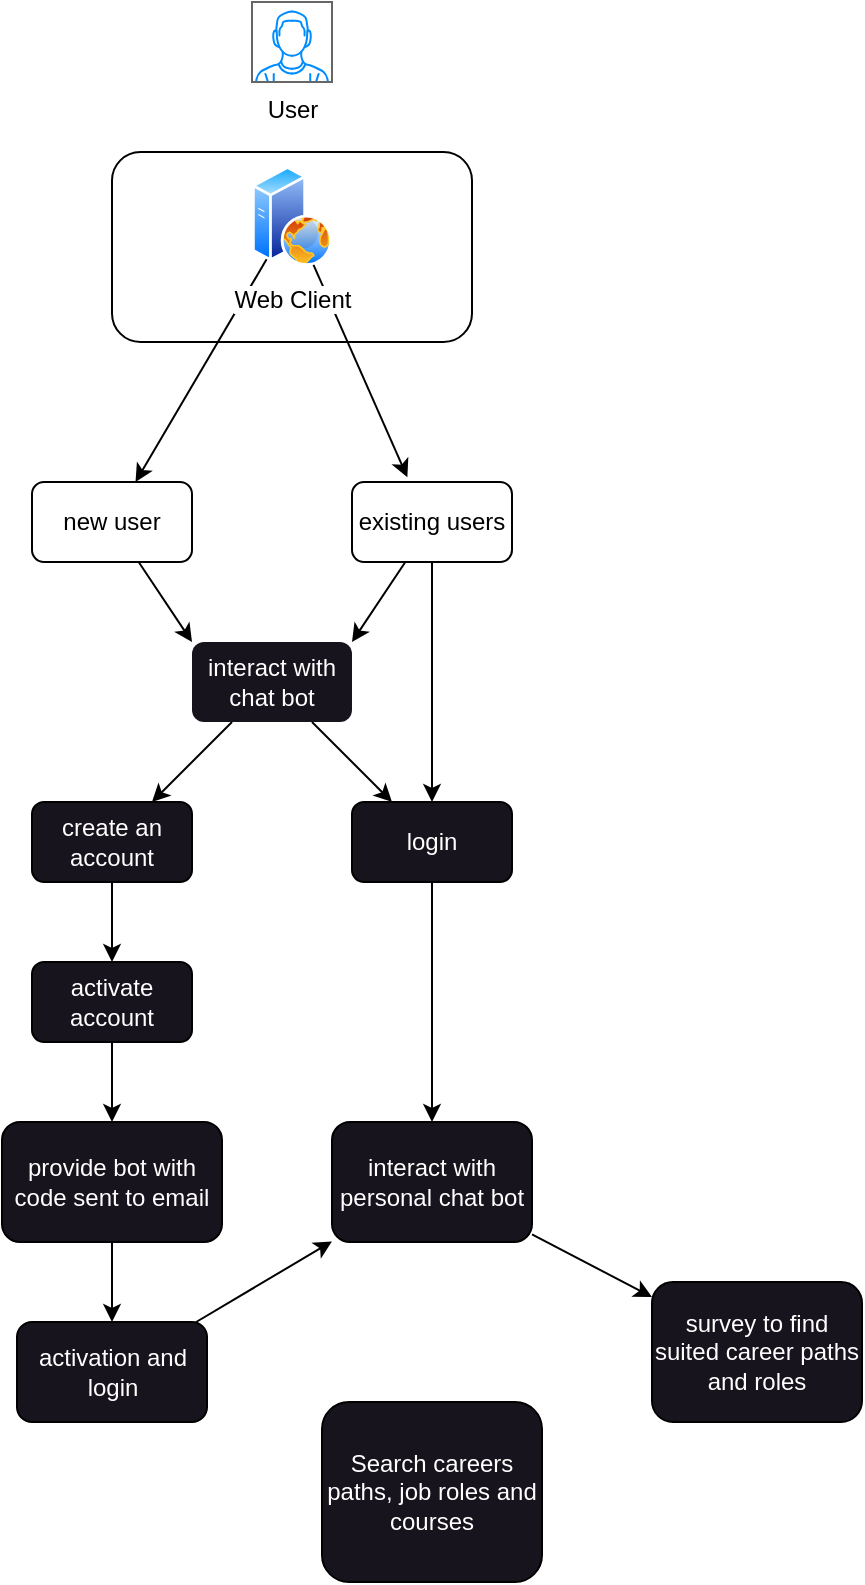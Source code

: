 <mxfile version="22.0.3" type="device">
  <diagram id="5J2n-HVY8NSB8V7LurG0" name="Page-1">
    <mxGraphModel dx="761" dy="1709" grid="1" gridSize="10" guides="1" tooltips="1" connect="1" arrows="1" fold="1" page="1" pageScale="1" pageWidth="827" pageHeight="1169" math="0" shadow="0">
      <root>
        <mxCell id="0" />
        <mxCell id="1" parent="0" />
        <mxCell id="2" value="User" style="verticalLabelPosition=bottom;shadow=0;dashed=0;align=center;html=1;verticalAlign=top;strokeWidth=1;shape=mxgraph.mockup.containers.userMale;strokeColor=#666666;strokeColor2=#008cff;" parent="1" vertex="1">
          <mxGeometry x="150" y="-1160" width="40" height="40" as="geometry" />
        </mxCell>
        <mxCell id="11" value="" style="rounded=1;whiteSpace=wrap;html=1;shadow=0;sketch=0;" parent="1" vertex="1">
          <mxGeometry x="80" y="-1085" width="180" height="95" as="geometry" />
        </mxCell>
        <mxCell id="48" style="edgeStyle=none;html=1;entryX=0;entryY=0;entryDx=0;entryDy=0;" parent="1" source="12" target="35" edge="1">
          <mxGeometry relative="1" as="geometry" />
        </mxCell>
        <mxCell id="12" value="new user" style="whiteSpace=wrap;html=1;rounded=1;shadow=0;sketch=0;" parent="1" vertex="1">
          <mxGeometry x="40" y="-920" width="80" height="40" as="geometry" />
        </mxCell>
        <mxCell id="16" value="" style="edgeStyle=none;html=1;" parent="1" source="15" target="12" edge="1">
          <mxGeometry relative="1" as="geometry" />
        </mxCell>
        <mxCell id="19" style="edgeStyle=none;html=1;entryX=0.346;entryY=-0.058;entryDx=0;entryDy=0;entryPerimeter=0;" parent="1" source="15" target="18" edge="1">
          <mxGeometry relative="1" as="geometry" />
        </mxCell>
        <mxCell id="15" value="Web Client" style="aspect=fixed;perimeter=ellipsePerimeter;html=1;align=center;shadow=0;dashed=0;spacingTop=3;image;image=img/lib/active_directory/web_server.svg;sketch=0;" parent="1" vertex="1">
          <mxGeometry x="150" y="-1078" width="40" height="50" as="geometry" />
        </mxCell>
        <mxCell id="27" value="" style="edgeStyle=none;html=1;" parent="1" source="18" target="26" edge="1">
          <mxGeometry relative="1" as="geometry" />
        </mxCell>
        <mxCell id="50" style="edgeStyle=none;html=1;entryX=1;entryY=0;entryDx=0;entryDy=0;" parent="1" source="18" target="35" edge="1">
          <mxGeometry relative="1" as="geometry" />
        </mxCell>
        <mxCell id="18" value="existing users" style="whiteSpace=wrap;html=1;rounded=1;shadow=0;sketch=0;" parent="1" vertex="1">
          <mxGeometry x="200" y="-920" width="80" height="40" as="geometry" />
        </mxCell>
        <mxCell id="25" value="" style="edgeStyle=none;html=1;" parent="1" source="20" target="24" edge="1">
          <mxGeometry relative="1" as="geometry" />
        </mxCell>
        <mxCell id="20" value="create an account" style="whiteSpace=wrap;html=1;rounded=1;shadow=0;sketch=0;fillColor=rgb(24, 20, 29);fontColor=#FFFFFF;" parent="1" vertex="1">
          <mxGeometry x="40" y="-760" width="80" height="40" as="geometry" />
        </mxCell>
        <mxCell id="45" value="" style="edgeStyle=none;html=1;" parent="1" source="24" target="43" edge="1">
          <mxGeometry relative="1" as="geometry" />
        </mxCell>
        <mxCell id="24" value="activate account" style="whiteSpace=wrap;html=1;rounded=1;shadow=0;sketch=0;fillColor=rgb(24, 20, 29);fontColor=#FFFFFF;" parent="1" vertex="1">
          <mxGeometry x="40" y="-680" width="80" height="40" as="geometry" />
        </mxCell>
        <mxCell id="30" style="edgeStyle=none;html=1;" parent="1" source="26" target="29" edge="1">
          <mxGeometry relative="1" as="geometry" />
        </mxCell>
        <mxCell id="26" value="login" style="whiteSpace=wrap;html=1;rounded=1;shadow=0;sketch=0;fillColor=rgb(24, 20, 29);fontColor=#FFFFFF;" parent="1" vertex="1">
          <mxGeometry x="200" y="-760" width="80" height="40" as="geometry" />
        </mxCell>
        <mxCell id="68" value="" style="edgeStyle=none;html=1;" parent="1" source="29" target="66" edge="1">
          <mxGeometry relative="1" as="geometry" />
        </mxCell>
        <mxCell id="29" value="interact with personal chat bot" style="whiteSpace=wrap;html=1;rounded=1;shadow=0;sketch=0;fillColor=rgb(24, 20, 29);fontColor=#FFFFFF;" parent="1" vertex="1">
          <mxGeometry x="190" y="-600" width="100" height="60" as="geometry" />
        </mxCell>
        <mxCell id="31" value="Search careers paths, job roles and courses" style="whiteSpace=wrap;html=1;fillColor=rgb(24, 20, 29);rounded=1;shadow=0;sketch=0;fontColor=#FFFFFF;" parent="1" vertex="1">
          <mxGeometry x="185" y="-460" width="110" height="90" as="geometry" />
        </mxCell>
        <mxCell id="51" style="edgeStyle=none;html=1;" parent="1" source="35" target="20" edge="1">
          <mxGeometry relative="1" as="geometry" />
        </mxCell>
        <mxCell id="52" style="edgeStyle=none;html=1;" parent="1" source="35" target="26" edge="1">
          <mxGeometry relative="1" as="geometry" />
        </mxCell>
        <mxCell id="35" value="interact with chat bot" style="whiteSpace=wrap;html=1;rounded=1;shadow=0;sketch=0;fillColor=rgb(24, 20, 29);strokeColor=none;fontColor=#FFFFFF;" parent="1" vertex="1">
          <mxGeometry x="120" y="-840" width="80" height="40" as="geometry" />
        </mxCell>
        <mxCell id="61" value="" style="edgeStyle=none;html=1;" parent="1" source="43" target="60" edge="1">
          <mxGeometry relative="1" as="geometry" />
        </mxCell>
        <mxCell id="43" value="provide bot with code sent to email" style="whiteSpace=wrap;html=1;rounded=1;shadow=0;sketch=0;fillColor=rgb(24, 20, 29);fontColor=#FFFFFF;" parent="1" vertex="1">
          <mxGeometry x="25" y="-600" width="110" height="60" as="geometry" />
        </mxCell>
        <mxCell id="69" style="edgeStyle=none;html=1;" parent="1" source="60" target="29" edge="1">
          <mxGeometry relative="1" as="geometry" />
        </mxCell>
        <mxCell id="60" value="activation and login" style="whiteSpace=wrap;html=1;fillColor=rgb(24, 20, 29);rounded=1;shadow=0;sketch=0;fontColor=#FFFFFF;" parent="1" vertex="1">
          <mxGeometry x="32.5" y="-500" width="95" height="50" as="geometry" />
        </mxCell>
        <mxCell id="66" value="survey to find suited career paths and roles" style="whiteSpace=wrap;html=1;fillColor=rgb(24, 20, 29);rounded=1;shadow=0;sketch=0;fontColor=#FFFFFF;" parent="1" vertex="1">
          <mxGeometry x="350" y="-520" width="105" height="70" as="geometry" />
        </mxCell>
      </root>
    </mxGraphModel>
  </diagram>
</mxfile>
